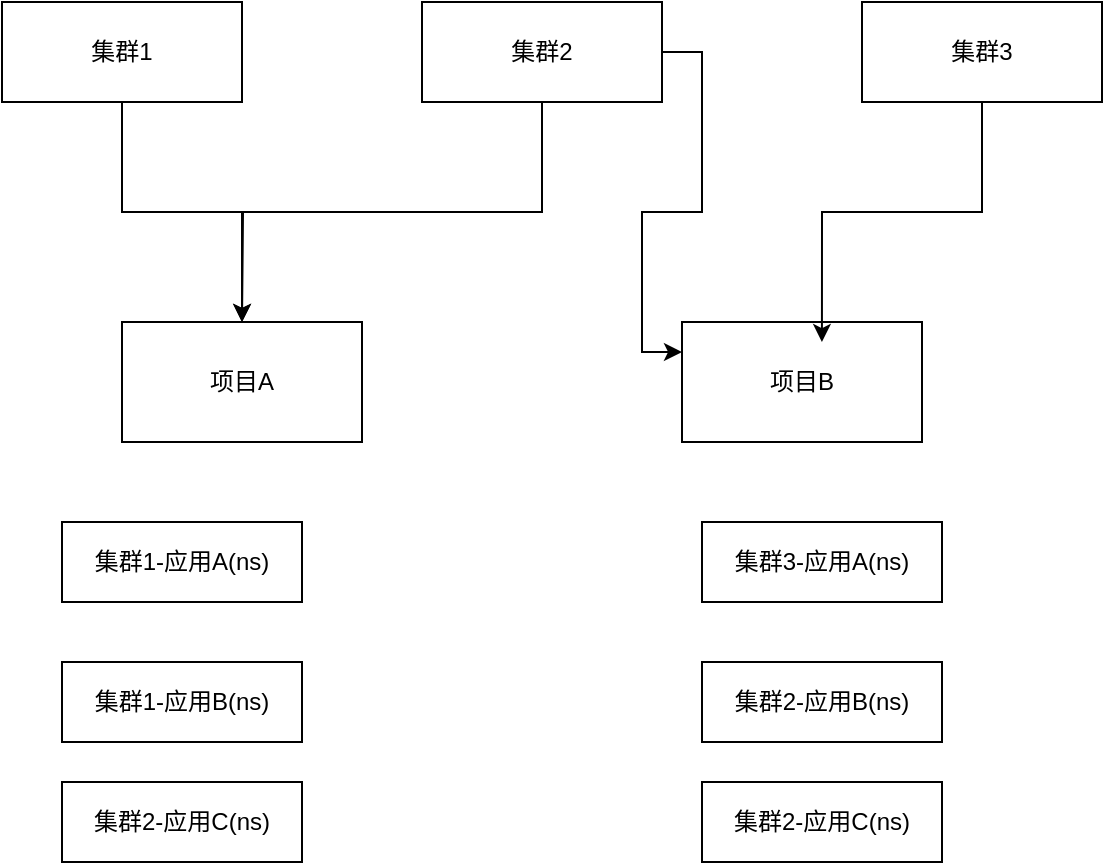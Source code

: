<mxfile version="26.0.3">
  <diagram name="第 1 页" id="xeObPx-dzBnmK5rDwB1g">
    <mxGraphModel dx="1266" dy="684" grid="1" gridSize="10" guides="1" tooltips="1" connect="1" arrows="1" fold="1" page="1" pageScale="1" pageWidth="827" pageHeight="1169" math="0" shadow="0">
      <root>
        <mxCell id="0" />
        <mxCell id="1" parent="0" />
        <mxCell id="W8dAy4Fu-AcyaVxrnYSD-1" value="项目A" style="rounded=0;whiteSpace=wrap;html=1;" vertex="1" parent="1">
          <mxGeometry x="180" y="230" width="120" height="60" as="geometry" />
        </mxCell>
        <mxCell id="W8dAy4Fu-AcyaVxrnYSD-7" style="edgeStyle=orthogonalEdgeStyle;rounded=0;orthogonalLoop=1;jettySize=auto;html=1;exitX=0.5;exitY=1;exitDx=0;exitDy=0;" edge="1" parent="1" source="W8dAy4Fu-AcyaVxrnYSD-2">
          <mxGeometry relative="1" as="geometry">
            <mxPoint x="240" y="230" as="targetPoint" />
          </mxGeometry>
        </mxCell>
        <mxCell id="W8dAy4Fu-AcyaVxrnYSD-2" value="集群1" style="rounded=0;whiteSpace=wrap;html=1;" vertex="1" parent="1">
          <mxGeometry x="120" y="70" width="120" height="50" as="geometry" />
        </mxCell>
        <mxCell id="W8dAy4Fu-AcyaVxrnYSD-6" style="edgeStyle=orthogonalEdgeStyle;rounded=0;orthogonalLoop=1;jettySize=auto;html=1;exitX=0.5;exitY=1;exitDx=0;exitDy=0;entryX=0.5;entryY=0;entryDx=0;entryDy=0;" edge="1" parent="1" source="W8dAy4Fu-AcyaVxrnYSD-3" target="W8dAy4Fu-AcyaVxrnYSD-1">
          <mxGeometry relative="1" as="geometry" />
        </mxCell>
        <mxCell id="W8dAy4Fu-AcyaVxrnYSD-10" style="edgeStyle=orthogonalEdgeStyle;rounded=0;orthogonalLoop=1;jettySize=auto;html=1;exitX=1;exitY=0.5;exitDx=0;exitDy=0;entryX=0;entryY=0.25;entryDx=0;entryDy=0;" edge="1" parent="1" source="W8dAy4Fu-AcyaVxrnYSD-3" target="W8dAy4Fu-AcyaVxrnYSD-5">
          <mxGeometry relative="1" as="geometry" />
        </mxCell>
        <mxCell id="W8dAy4Fu-AcyaVxrnYSD-3" value="集群2" style="rounded=0;whiteSpace=wrap;html=1;" vertex="1" parent="1">
          <mxGeometry x="330" y="70" width="120" height="50" as="geometry" />
        </mxCell>
        <mxCell id="W8dAy4Fu-AcyaVxrnYSD-4" value="集群3" style="rounded=0;whiteSpace=wrap;html=1;" vertex="1" parent="1">
          <mxGeometry x="550" y="70" width="120" height="50" as="geometry" />
        </mxCell>
        <mxCell id="W8dAy4Fu-AcyaVxrnYSD-5" value="项目B" style="rounded=0;whiteSpace=wrap;html=1;" vertex="1" parent="1">
          <mxGeometry x="460" y="230" width="120" height="60" as="geometry" />
        </mxCell>
        <mxCell id="W8dAy4Fu-AcyaVxrnYSD-11" style="edgeStyle=orthogonalEdgeStyle;rounded=0;orthogonalLoop=1;jettySize=auto;html=1;exitX=0.5;exitY=1;exitDx=0;exitDy=0;entryX=0.583;entryY=0.167;entryDx=0;entryDy=0;entryPerimeter=0;" edge="1" parent="1" source="W8dAy4Fu-AcyaVxrnYSD-4" target="W8dAy4Fu-AcyaVxrnYSD-5">
          <mxGeometry relative="1" as="geometry" />
        </mxCell>
        <mxCell id="W8dAy4Fu-AcyaVxrnYSD-12" value="集群1-应用A(ns)" style="rounded=0;whiteSpace=wrap;html=1;" vertex="1" parent="1">
          <mxGeometry x="150" y="330" width="120" height="40" as="geometry" />
        </mxCell>
        <mxCell id="W8dAy4Fu-AcyaVxrnYSD-13" value="集群1-应用B(ns)" style="rounded=0;whiteSpace=wrap;html=1;" vertex="1" parent="1">
          <mxGeometry x="150" y="400" width="120" height="40" as="geometry" />
        </mxCell>
        <mxCell id="W8dAy4Fu-AcyaVxrnYSD-14" value="集群2-应用C(ns)" style="rounded=0;whiteSpace=wrap;html=1;" vertex="1" parent="1">
          <mxGeometry x="150" y="460" width="120" height="40" as="geometry" />
        </mxCell>
        <mxCell id="W8dAy4Fu-AcyaVxrnYSD-15" value="集群3-应用A(ns)" style="rounded=0;whiteSpace=wrap;html=1;" vertex="1" parent="1">
          <mxGeometry x="470" y="330" width="120" height="40" as="geometry" />
        </mxCell>
        <mxCell id="W8dAy4Fu-AcyaVxrnYSD-16" value="集群2-应用B(ns)" style="rounded=0;whiteSpace=wrap;html=1;" vertex="1" parent="1">
          <mxGeometry x="470" y="400" width="120" height="40" as="geometry" />
        </mxCell>
        <mxCell id="W8dAy4Fu-AcyaVxrnYSD-17" value="集群2-应用C(ns)" style="rounded=0;whiteSpace=wrap;html=1;" vertex="1" parent="1">
          <mxGeometry x="470" y="460" width="120" height="40" as="geometry" />
        </mxCell>
      </root>
    </mxGraphModel>
  </diagram>
</mxfile>
